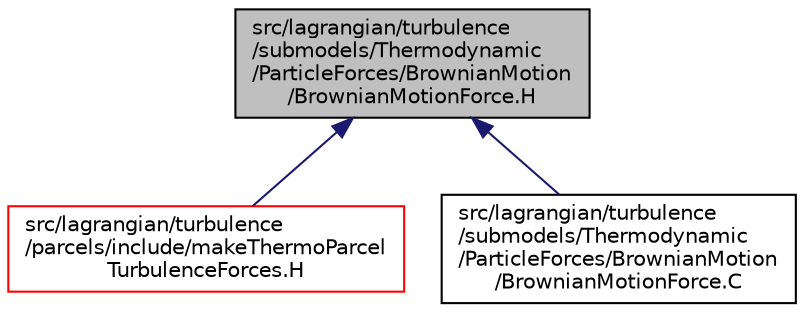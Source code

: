 digraph "src/lagrangian/turbulence/submodels/Thermodynamic/ParticleForces/BrownianMotion/BrownianMotionForce.H"
{
  bgcolor="transparent";
  edge [fontname="Helvetica",fontsize="10",labelfontname="Helvetica",labelfontsize="10"];
  node [fontname="Helvetica",fontsize="10",shape=record];
  Node1 [label="src/lagrangian/turbulence\l/submodels/Thermodynamic\l/ParticleForces/BrownianMotion\l/BrownianMotionForce.H",height=0.2,width=0.4,color="black", fillcolor="grey75", style="filled", fontcolor="black"];
  Node1 -> Node2 [dir="back",color="midnightblue",fontsize="10",style="solid",fontname="Helvetica"];
  Node2 [label="src/lagrangian/turbulence\l/parcels/include/makeThermoParcel\lTurbulenceForces.H",height=0.2,width=0.4,color="red",URL="$a07335.html"];
  Node1 -> Node3 [dir="back",color="midnightblue",fontsize="10",style="solid",fontname="Helvetica"];
  Node3 [label="src/lagrangian/turbulence\l/submodels/Thermodynamic\l/ParticleForces/BrownianMotion\l/BrownianMotionForce.C",height=0.2,width=0.4,color="black",URL="$a07342.html"];
}
